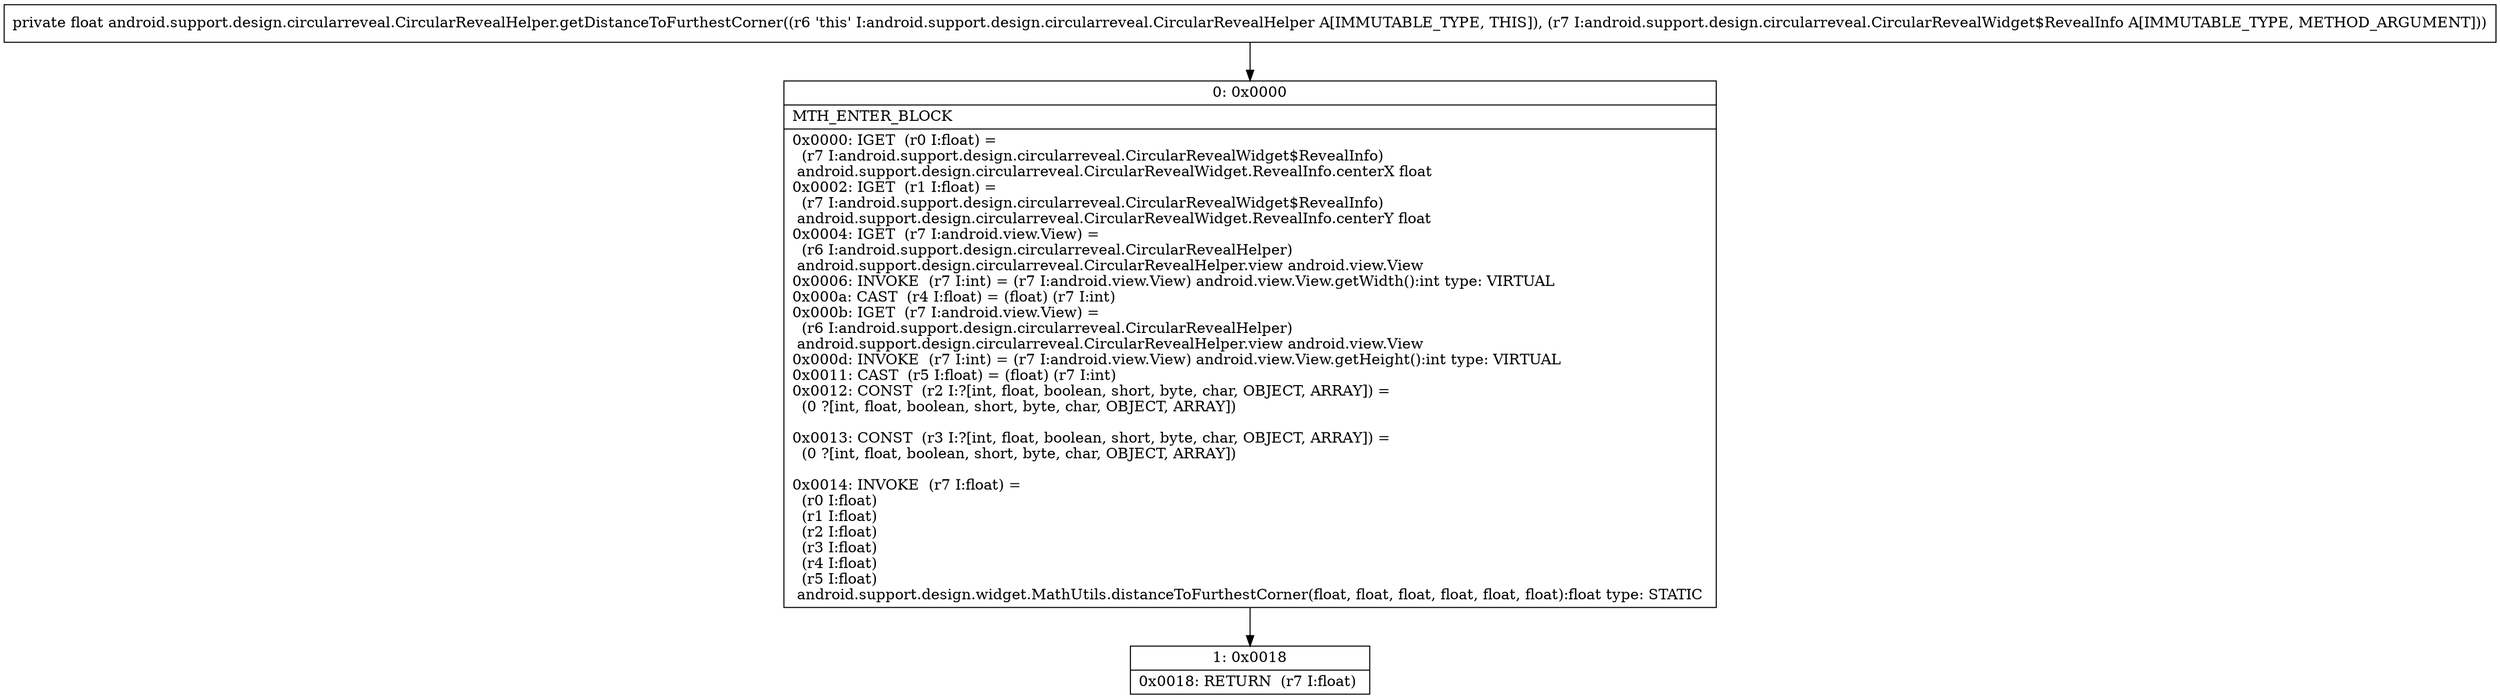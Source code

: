 digraph "CFG forandroid.support.design.circularreveal.CircularRevealHelper.getDistanceToFurthestCorner(Landroid\/support\/design\/circularreveal\/CircularRevealWidget$RevealInfo;)F" {
Node_0 [shape=record,label="{0\:\ 0x0000|MTH_ENTER_BLOCK\l|0x0000: IGET  (r0 I:float) = \l  (r7 I:android.support.design.circularreveal.CircularRevealWidget$RevealInfo)\l android.support.design.circularreveal.CircularRevealWidget.RevealInfo.centerX float \l0x0002: IGET  (r1 I:float) = \l  (r7 I:android.support.design.circularreveal.CircularRevealWidget$RevealInfo)\l android.support.design.circularreveal.CircularRevealWidget.RevealInfo.centerY float \l0x0004: IGET  (r7 I:android.view.View) = \l  (r6 I:android.support.design.circularreveal.CircularRevealHelper)\l android.support.design.circularreveal.CircularRevealHelper.view android.view.View \l0x0006: INVOKE  (r7 I:int) = (r7 I:android.view.View) android.view.View.getWidth():int type: VIRTUAL \l0x000a: CAST  (r4 I:float) = (float) (r7 I:int) \l0x000b: IGET  (r7 I:android.view.View) = \l  (r6 I:android.support.design.circularreveal.CircularRevealHelper)\l android.support.design.circularreveal.CircularRevealHelper.view android.view.View \l0x000d: INVOKE  (r7 I:int) = (r7 I:android.view.View) android.view.View.getHeight():int type: VIRTUAL \l0x0011: CAST  (r5 I:float) = (float) (r7 I:int) \l0x0012: CONST  (r2 I:?[int, float, boolean, short, byte, char, OBJECT, ARRAY]) = \l  (0 ?[int, float, boolean, short, byte, char, OBJECT, ARRAY])\l \l0x0013: CONST  (r3 I:?[int, float, boolean, short, byte, char, OBJECT, ARRAY]) = \l  (0 ?[int, float, boolean, short, byte, char, OBJECT, ARRAY])\l \l0x0014: INVOKE  (r7 I:float) = \l  (r0 I:float)\l  (r1 I:float)\l  (r2 I:float)\l  (r3 I:float)\l  (r4 I:float)\l  (r5 I:float)\l android.support.design.widget.MathUtils.distanceToFurthestCorner(float, float, float, float, float, float):float type: STATIC \l}"];
Node_1 [shape=record,label="{1\:\ 0x0018|0x0018: RETURN  (r7 I:float) \l}"];
MethodNode[shape=record,label="{private float android.support.design.circularreveal.CircularRevealHelper.getDistanceToFurthestCorner((r6 'this' I:android.support.design.circularreveal.CircularRevealHelper A[IMMUTABLE_TYPE, THIS]), (r7 I:android.support.design.circularreveal.CircularRevealWidget$RevealInfo A[IMMUTABLE_TYPE, METHOD_ARGUMENT])) }"];
MethodNode -> Node_0;
Node_0 -> Node_1;
}

